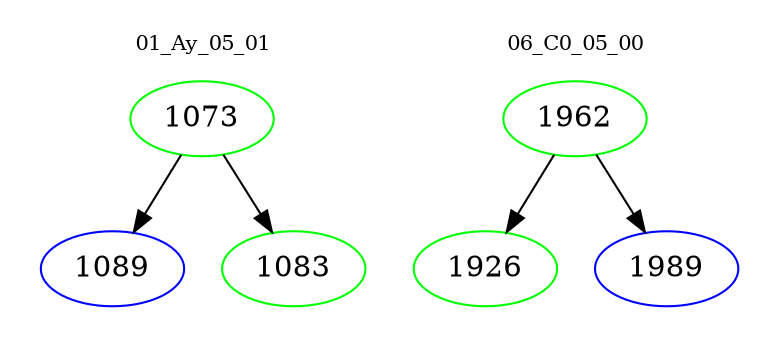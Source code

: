 digraph{
subgraph cluster_0 {
color = white
label = "01_Ay_05_01";
fontsize=10;
T0_1073 [label="1073", color="green"]
T0_1073 -> T0_1089 [color="black"]
T0_1089 [label="1089", color="blue"]
T0_1073 -> T0_1083 [color="black"]
T0_1083 [label="1083", color="green"]
}
subgraph cluster_1 {
color = white
label = "06_C0_05_00";
fontsize=10;
T1_1962 [label="1962", color="green"]
T1_1962 -> T1_1926 [color="black"]
T1_1926 [label="1926", color="green"]
T1_1962 -> T1_1989 [color="black"]
T1_1989 [label="1989", color="blue"]
}
}
